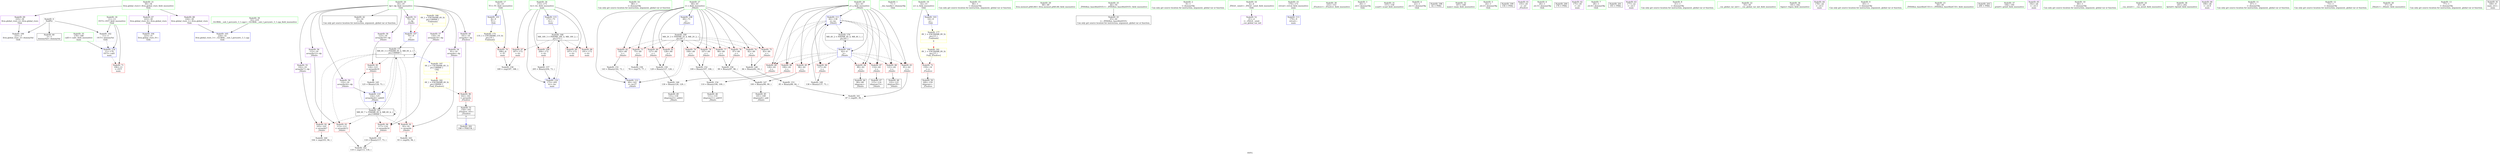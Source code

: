 digraph "SVFG" {
	label="SVFG";

	Node0x5599d0735b70 [shape=record,color=grey,label="{NodeID: 0\nNullPtr}"];
	Node0x5599d0735b70 -> Node0x5599d074b3f0[style=solid];
	Node0x5599d0735b70 -> Node0x5599d074c010[style=solid];
	Node0x5599d0735b70 -> Node0x5599d074c410[style=solid];
	Node0x5599d075ce20 [shape=record,color=yellow,style=double,label="{NodeID: 180\n6V_1 = ENCHI(MR_6V_0)\npts\{190000 \}\nFun[main]|{<s0>7}}"];
	Node0x5599d075ce20:s0 -> Node0x5599d074c510[style=dashed,color=red];
	Node0x5599d074bbd0 [shape=record,color=red,label="{NodeID: 97\n187\<--172\n\<--ttc\nmain\n}"];
	Node0x5599d074bbd0 -> Node0x5599d0753e00[style=solid];
	Node0x5599d0749b20 [shape=record,color=green,label="{NodeID: 14\n86\<--1\n\<--dummyObj\nCan only get source location for instruction, argument, global var or function.}"];
	Node0x5599d074c850 [shape=record,color=blue,label="{NodeID: 111\n62\<--138\nj\<--inc\n_Z4initv\n}"];
	Node0x5599d074c850 -> Node0x5599d074e820[style=dashed];
	Node0x5599d074c850 -> Node0x5599d074e8f0[style=dashed];
	Node0x5599d074c850 -> Node0x5599d074e9c0[style=dashed];
	Node0x5599d074c850 -> Node0x5599d074ea90[style=dashed];
	Node0x5599d074c850 -> Node0x5599d074eb60[style=dashed];
	Node0x5599d074c850 -> Node0x5599d074ec30[style=dashed];
	Node0x5599d074c850 -> Node0x5599d074ed00[style=dashed];
	Node0x5599d074c850 -> Node0x5599d074edd0[style=dashed];
	Node0x5599d074c850 -> Node0x5599d074c850[style=dashed];
	Node0x5599d074c850 -> Node0x5599d075b2b0[style=dashed];
	Node0x5599d074a8b0 [shape=record,color=green,label="{NodeID: 28\n62\<--63\nj\<--j_field_insensitive\n_Z4initv\n}"];
	Node0x5599d074a8b0 -> Node0x5599d074e820[style=solid];
	Node0x5599d074a8b0 -> Node0x5599d074e8f0[style=solid];
	Node0x5599d074a8b0 -> Node0x5599d074e9c0[style=solid];
	Node0x5599d074a8b0 -> Node0x5599d074ea90[style=solid];
	Node0x5599d074a8b0 -> Node0x5599d074eb60[style=solid];
	Node0x5599d074a8b0 -> Node0x5599d074ec30[style=solid];
	Node0x5599d074a8b0 -> Node0x5599d074ed00[style=solid];
	Node0x5599d074a8b0 -> Node0x5599d074edd0[style=solid];
	Node0x5599d074a8b0 -> Node0x5599d074c6b0[style=solid];
	Node0x5599d074a8b0 -> Node0x5599d074c850[style=solid];
	Node0x5599d074b5c0 [shape=record,color=black,label="{NodeID: 42\n18\<--16\n\<--dp\nCan only get source location for instruction, argument, global var or function.}"];
	Node0x5599d074d1a0 [shape=record,color=purple,label="{NodeID: 56\n112\<--16\narrayidx12\<--dp\n_Z4initv\n}"];
	Node0x5599d074d1a0 -> Node0x5599d074f040[style=solid];
	Node0x5599d0753680 [shape=record,color=grey,label="{NodeID: 153\n85 = Binary(86, 84, )\n}"];
	Node0x5599d0753680 -> Node0x5599d0754280[style=solid];
	Node0x5599d074dd90 [shape=record,color=red,label="{NodeID: 70\n188\<--8\n\<--TC\nmain\n}"];
	Node0x5599d074dd90 -> Node0x5599d0753e00[style=solid];
	Node0x5599d074e8f0 [shape=record,color=red,label="{NodeID: 84\n89\<--62\n\<--j\n_Z4initv\n}"];
	Node0x5599d074e8f0 -> Node0x5599d074b7c0[style=solid];
	Node0x5599d0748bf0 [shape=record,color=green,label="{NodeID: 1\n7\<--1\n__dso_handle\<--dummyObj\nGlob }"];
	Node0x5599d075cf00 [shape=record,color=yellow,style=double,label="{NodeID: 181\n8V_1 = ENCHI(MR_8V_0)\npts\{15 \}\nFun[_Z5solvev]}"];
	Node0x5599d075cf00 -> Node0x5599d074df30[style=dashed];
	Node0x5599d074bca0 [shape=record,color=red,label="{NodeID: 98\n191\<--172\n\<--ttc\nmain\n}"];
	Node0x5599d0749be0 [shape=record,color=green,label="{NodeID: 15\n94\<--1\n\<--dummyObj\nCan only get source location for instruction, argument, global var or function.}"];
	Node0x5599d074c920 [shape=record,color=blue,label="{NodeID: 112\n60\<--143\ni\<--inc27\n_Z4initv\n}"];
	Node0x5599d074c920 -> Node0x5599d075adb0[style=dashed];
	Node0x5599d074a980 [shape=record,color=green,label="{NodeID: 29\n68\<--69\nllvm.memset.p0i8.i64\<--llvm.memset.p0i8.i64_field_insensitive\n}"];
	Node0x5599d074b6c0 [shape=record,color=black,label="{NodeID: 43\n43\<--44\n\<--_ZNSt8ios_base4InitD1Ev\nCan only get source location for instruction, argument, global var or function.}"];
	Node0x5599d074d270 [shape=record,color=purple,label="{NodeID: 57\n116\<--16\narrayidx14\<--dp\n_Z4initv\n}"];
	Node0x5599d074d270 -> Node0x5599d074f110[style=solid];
	Node0x5599d0753800 [shape=record,color=grey,label="{NodeID: 154\n110 = Binary(106, 109, )\n}"];
	Node0x5599d0753800 -> Node0x5599d074b960[style=solid];
	Node0x5599d074de60 [shape=record,color=red,label="{NodeID: 71\n196\<--11\n\<--OUT\nmain\n}"];
	Node0x5599d074e9c0 [shape=record,color=red,label="{NodeID: 85\n96\<--62\n\<--j\n_Z4initv\n}"];
	Node0x5599d074e9c0 -> Node0x5599d0752d80[style=solid];
	Node0x5599d0748c80 [shape=record,color=green,label="{NodeID: 2\n9\<--1\n\<--dummyObj\nCan only get source location for instruction, argument, global var or function.}"];
	Node0x5599d075d010 [shape=record,color=yellow,style=double,label="{NodeID: 182\n6V_1 = ENCHI(MR_6V_0)\npts\{190000 \}\nFun[_Z5solvev]}"];
	Node0x5599d075d010 -> Node0x5599d074bb00[style=dashed];
	Node0x5599d074bd70 [shape=record,color=red,label="{NodeID: 99\n197\<--172\n\<--ttc\nmain\n}"];
	Node0x5599d0749ce0 [shape=record,color=green,label="{NodeID: 16\n4\<--6\n_ZStL8__ioinit\<--_ZStL8__ioinit_field_insensitive\nGlob }"];
	Node0x5599d0749ce0 -> Node0x5599d074ce60[style=solid];
	Node0x5599d074c9f0 [shape=record,color=blue,label="{NodeID: 113\n170\<--9\nretval\<--\nmain\n}"];
	Node0x5599d074aa80 [shape=record,color=green,label="{NodeID: 30\n152\<--153\n_Z5solvev\<--_Z5solvev_field_insensitive\n}"];
	Node0x5599d074b7c0 [shape=record,color=black,label="{NodeID: 44\n90\<--89\nidxprom\<--\n_Z4initv\n}"];
	Node0x5599d074d340 [shape=record,color=purple,label="{NodeID: 58\n123\<--16\narrayidx19\<--dp\n_Z4initv\n}"];
	Node0x5599d074d340 -> Node0x5599d074f1e0[style=solid];
	Node0x5599d0753980 [shape=record,color=grey,label="{NodeID: 155\n118 = Binary(117, 73, )\n}"];
	Node0x5599d0753980 -> Node0x5599d0754400[style=solid];
	Node0x5599d074df30 [shape=record,color=red,label="{NodeID: 72\n159\<--14\n\<--n\n_Z5solvev\n}"];
	Node0x5599d074df30 -> Node0x5599d074ccc0[style=solid];
	Node0x5599d075adb0 [shape=record,color=black,label="{NodeID: 169\nMR_2V_3 = PHI(MR_2V_4, MR_2V_2, )\npts\{61 \}\n}"];
	Node0x5599d075adb0 -> Node0x5599d074e000[style=dashed];
	Node0x5599d075adb0 -> Node0x5599d074e0d0[style=dashed];
	Node0x5599d075adb0 -> Node0x5599d074e1a0[style=dashed];
	Node0x5599d075adb0 -> Node0x5599d074e270[style=dashed];
	Node0x5599d075adb0 -> Node0x5599d074e340[style=dashed];
	Node0x5599d075adb0 -> Node0x5599d074e410[style=dashed];
	Node0x5599d075adb0 -> Node0x5599d074e4e0[style=dashed];
	Node0x5599d075adb0 -> Node0x5599d074e5b0[style=dashed];
	Node0x5599d075adb0 -> Node0x5599d074e680[style=dashed];
	Node0x5599d075adb0 -> Node0x5599d074e750[style=dashed];
	Node0x5599d075adb0 -> Node0x5599d074c920[style=dashed];
	Node0x5599d074ea90 [shape=record,color=red,label="{NodeID: 86\n106\<--62\n\<--j\n_Z4initv\n}"];
	Node0x5599d074ea90 -> Node0x5599d0753800[style=solid];
	Node0x5599d0748d10 [shape=record,color=green,label="{NodeID: 3\n20\<--1\n.str\<--dummyObj\nGlob }"];
	Node0x5599d074be40 [shape=record,color=red,label="{NodeID: 100\n204\<--172\n\<--ttc\nmain\n}"];
	Node0x5599d074be40 -> Node0x5599d0753c80[style=solid];
	Node0x5599d0749de0 [shape=record,color=green,label="{NodeID: 17\n8\<--10\nTC\<--TC_field_insensitive\nGlob }"];
	Node0x5599d0749de0 -> Node0x5599d074dd90[style=solid];
	Node0x5599d0749de0 -> Node0x5599d074bf10[style=solid];
	Node0x5599d074f840 [shape=record,color=yellow,style=double,label="{NodeID: 197\n6V_2 = CSCHI(MR_6V_1)\npts\{190000 \}\nCS[]|{<s0>9}}"];
	Node0x5599d074f840:s0 -> Node0x5599d075d010[style=dashed,color=red];
	Node0x5599d07512d0 [shape=record,color=blue,label="{NodeID: 114\n11\<--179\nOUT\<--call1\nmain\n}"];
	Node0x5599d07512d0 -> Node0x5599d074de60[style=dashed];
	Node0x5599d074ab80 [shape=record,color=green,label="{NodeID: 31\n157\<--158\nscanf\<--scanf_field_insensitive\n}"];
	Node0x5599d074b890 [shape=record,color=black,label="{NodeID: 45\n101\<--100\nidxprom6\<--add\n_Z4initv\n}"];
	Node0x5599d074d410 [shape=record,color=purple,label="{NodeID: 59\n132\<--16\narrayidx24\<--dp\n_Z4initv\n}"];
	Node0x5599d074d410 -> Node0x5599d074c780[style=solid];
	Node0x5599d0753b00 [shape=record,color=grey,label="{NodeID: 156\n99 = Binary(97, 98, )\n}"];
	Node0x5599d0753b00 -> Node0x5599d0752d80[style=solid];
	Node0x5599d074e000 [shape=record,color=red,label="{NodeID: 73\n75\<--60\n\<--i\n_Z4initv\n}"];
	Node0x5599d074e000 -> Node0x5599d0753f80[style=solid];
	Node0x5599d075b2b0 [shape=record,color=black,label="{NodeID: 170\nMR_4V_2 = PHI(MR_4V_4, MR_4V_1, )\npts\{63 \}\n}"];
	Node0x5599d075b2b0 -> Node0x5599d074c6b0[style=dashed];
	Node0x5599d074eb60 [shape=record,color=red,label="{NodeID: 87\n114\<--62\n\<--j\n_Z4initv\n}"];
	Node0x5599d074eb60 -> Node0x5599d074ba30[style=solid];
	Node0x5599d0748da0 [shape=record,color=green,label="{NodeID: 4\n22\<--1\n.str.1\<--dummyObj\nGlob }"];
	Node0x5599d074bf10 [shape=record,color=blue,label="{NodeID: 101\n8\<--9\nTC\<--\nGlob }"];
	Node0x5599d074bf10 -> Node0x5599d075c990[style=dashed];
	Node0x5599d0749ee0 [shape=record,color=green,label="{NodeID: 18\n11\<--13\nOUT\<--OUT_field_insensitive\nGlob }"];
	Node0x5599d0749ee0 -> Node0x5599d074de60[style=solid];
	Node0x5599d0749ee0 -> Node0x5599d074c010[style=solid];
	Node0x5599d0749ee0 -> Node0x5599d07512d0[style=solid];
	Node0x5599d0765a10 [shape=record,color=black,label="{NodeID: 198\n42 = PHI()\n}"];
	Node0x5599d0751360 [shape=record,color=blue,label="{NodeID: 115\n172\<--73\nttc\<--\nmain\n}"];
	Node0x5599d0751360 -> Node0x5599d0759eb0[style=dashed];
	Node0x5599d074ac80 [shape=record,color=green,label="{NodeID: 32\n167\<--168\nmain\<--main_field_insensitive\n}"];
	Node0x5599d074b960 [shape=record,color=black,label="{NodeID: 46\n111\<--110\nidxprom11\<--add10\n_Z4initv\n}"];
	Node0x5599d074d4e0 [shape=record,color=purple,label="{NodeID: 60\n161\<--16\narrayidx\<--dp\n_Z5solvev\n}"];
	Node0x5599d074d4e0 -> Node0x5599d074bb00[style=solid];
	Node0x5599d0753c80 [shape=record,color=grey,label="{NodeID: 157\n205 = Binary(204, 73, )\n}"];
	Node0x5599d0753c80 -> Node0x5599d0751430[style=solid];
	Node0x5599d074e0d0 [shape=record,color=red,label="{NodeID: 74\n82\<--60\n\<--i\n_Z4initv\n}"];
	Node0x5599d074e0d0 -> Node0x5599d0752f00[style=solid];
	Node0x5599d075b7b0 [shape=record,color=black,label="{NodeID: 171\nMR_6V_3 = PHI(MR_6V_4, MR_6V_2, )\npts\{190000 \}\n|{|<s8>7}}"];
	Node0x5599d075b7b0 -> Node0x5599d074eea0[style=dashed];
	Node0x5599d075b7b0 -> Node0x5599d074ef70[style=dashed];
	Node0x5599d075b7b0 -> Node0x5599d074f040[style=dashed];
	Node0x5599d075b7b0 -> Node0x5599d074f110[style=dashed];
	Node0x5599d075b7b0 -> Node0x5599d074f1e0[style=dashed];
	Node0x5599d075b7b0 -> Node0x5599d074c780[style=dashed];
	Node0x5599d075b7b0 -> Node0x5599d07599b0[style=dashed];
	Node0x5599d075b7b0 -> Node0x5599d075b7b0[style=dashed];
	Node0x5599d075b7b0:s8 -> Node0x5599d074f840[style=dashed,color=blue];
	Node0x5599d074ec30 [shape=record,color=red,label="{NodeID: 88\n121\<--62\n\<--j\n_Z4initv\n}"];
	Node0x5599d074ec30 -> Node0x5599d074cb20[style=solid];
	Node0x5599d07495e0 [shape=record,color=green,label="{NodeID: 5\n24\<--1\n.str.2\<--dummyObj\nGlob }"];
	Node0x5599d074c010 [shape=record,color=blue, style = dotted,label="{NodeID: 102\n11\<--3\nOUT\<--dummyVal\nGlob }"];
	Node0x5599d074c010 -> Node0x5599d07512d0[style=dashed];
	Node0x5599d0749fe0 [shape=record,color=green,label="{NodeID: 19\n14\<--15\nn\<--n_field_insensitive\nGlob }"];
	Node0x5599d0749fe0 -> Node0x5599d074df30[style=solid];
	Node0x5599d0749fe0 -> Node0x5599d074c110[style=solid];
	Node0x5599d0765b10 [shape=record,color=black,label="{NodeID: 199\n156 = PHI()\n}"];
	Node0x5599d0751430 [shape=record,color=blue,label="{NodeID: 116\n172\<--205\nttc\<--inc\nmain\n}"];
	Node0x5599d0751430 -> Node0x5599d0759eb0[style=dashed];
	Node0x5599d074ad80 [shape=record,color=green,label="{NodeID: 33\n170\<--171\nretval\<--retval_field_insensitive\nmain\n}"];
	Node0x5599d074ad80 -> Node0x5599d074c9f0[style=solid];
	Node0x5599d074ba30 [shape=record,color=black,label="{NodeID: 47\n115\<--114\nidxprom13\<--\n_Z4initv\n}"];
	Node0x5599d074d5b0 [shape=record,color=purple,label="{NodeID: 61\n155\<--20\n\<--.str\n_Z5solvev\n}"];
	Node0x5599d0753e00 [shape=record,color=grey,label="{NodeID: 158\n189 = cmp(187, 188, )\n}"];
	Node0x5599d074e1a0 [shape=record,color=red,label="{NodeID: 75\n83\<--60\n\<--i\n_Z4initv\n}"];
	Node0x5599d074e1a0 -> Node0x5599d0752f00[style=solid];
	Node0x5599d074ed00 [shape=record,color=red,label="{NodeID: 89\n126\<--62\n\<--j\n_Z4initv\n}"];
	Node0x5599d074ed00 -> Node0x5599d0752c00[style=solid];
	Node0x5599d0749670 [shape=record,color=green,label="{NodeID: 6\n26\<--1\n.str.3\<--dummyObj\nGlob }"];
	Node0x5599d074c110 [shape=record,color=blue,label="{NodeID: 103\n14\<--9\nn\<--\nGlob }"];
	Node0x5599d074c110 -> Node0x5599d075cb80[style=dashed];
	Node0x5599d074a0e0 [shape=record,color=green,label="{NodeID: 20\n16\<--19\ndp\<--dp_field_insensitive\nGlob }"];
	Node0x5599d074a0e0 -> Node0x5599d074b5c0[style=solid];
	Node0x5599d074a0e0 -> Node0x5599d074cf30[style=solid];
	Node0x5599d074a0e0 -> Node0x5599d074d000[style=solid];
	Node0x5599d074a0e0 -> Node0x5599d074d0d0[style=solid];
	Node0x5599d074a0e0 -> Node0x5599d074d1a0[style=solid];
	Node0x5599d074a0e0 -> Node0x5599d074d270[style=solid];
	Node0x5599d074a0e0 -> Node0x5599d074d340[style=solid];
	Node0x5599d074a0e0 -> Node0x5599d074d410[style=solid];
	Node0x5599d074a0e0 -> Node0x5599d074d4e0[style=solid];
	Node0x5599d0765c10 [shape=record,color=black,label="{NodeID: 200\n176 = PHI()\n}"];
	Node0x5599d074ae50 [shape=record,color=green,label="{NodeID: 34\n172\<--173\nttc\<--ttc_field_insensitive\nmain\n}"];
	Node0x5599d074ae50 -> Node0x5599d074bbd0[style=solid];
	Node0x5599d074ae50 -> Node0x5599d074bca0[style=solid];
	Node0x5599d074ae50 -> Node0x5599d074bd70[style=solid];
	Node0x5599d074ae50 -> Node0x5599d074be40[style=solid];
	Node0x5599d074ae50 -> Node0x5599d0751360[style=solid];
	Node0x5599d074ae50 -> Node0x5599d0751430[style=solid];
	Node0x5599d074cb20 [shape=record,color=black,label="{NodeID: 48\n122\<--121\nidxprom18\<--\n_Z4initv\n}"];
	Node0x5599d0752a80 [shape=record,color=grey,label="{NodeID: 145\n125 = Binary(124, 73, )\n}"];
	Node0x5599d0752a80 -> Node0x5599d074c780[style=solid];
	Node0x5599d074d680 [shape=record,color=purple,label="{NodeID: 62\n175\<--20\n\<--.str\nmain\n}"];
	Node0x5599d0753f80 [shape=record,color=grey,label="{NodeID: 159\n76 = cmp(75, 77, )\n}"];
	Node0x5599d074e270 [shape=record,color=red,label="{NodeID: 76\n97\<--60\n\<--i\n_Z4initv\n}"];
	Node0x5599d074e270 -> Node0x5599d0753b00[style=solid];
	Node0x5599d074edd0 [shape=record,color=red,label="{NodeID: 90\n137\<--62\n\<--j\n_Z4initv\n}"];
	Node0x5599d074edd0 -> Node0x5599d0753080[style=solid];
	Node0x5599d0749700 [shape=record,color=green,label="{NodeID: 7\n28\<--1\n.str.4\<--dummyObj\nGlob }"];
	Node0x5599d074c210 [shape=record,color=blue,label="{NodeID: 104\n223\<--31\nllvm.global_ctors_0\<--\nGlob }"];
	Node0x5599d074a1e0 [shape=record,color=green,label="{NodeID: 21\n30\<--34\nllvm.global_ctors\<--llvm.global_ctors_field_insensitive\nGlob }"];
	Node0x5599d074a1e0 -> Node0x5599d074da90[style=solid];
	Node0x5599d074a1e0 -> Node0x5599d074db90[style=solid];
	Node0x5599d074a1e0 -> Node0x5599d074dc90[style=solid];
	Node0x5599d07663a0 [shape=record,color=black,label="{NodeID: 201\n193 = PHI()\n}"];
	Node0x5599d074af20 [shape=record,color=green,label="{NodeID: 35\n179\<--180\ncall1\<--call1_field_insensitive\nmain\n}"];
	Node0x5599d074af20 -> Node0x5599d07512d0[style=solid];
	Node0x5599d074cbf0 [shape=record,color=black,label="{NodeID: 49\n131\<--130\nidxprom23\<--add22\n_Z4initv\n}"];
	Node0x5599d0752c00 [shape=record,color=grey,label="{NodeID: 146\n130 = Binary(126, 129, )\n}"];
	Node0x5599d0752c00 -> Node0x5599d074cbf0[style=solid];
	Node0x5599d074d750 [shape=record,color=purple,label="{NodeID: 63\n177\<--22\n\<--.str.1\nmain\n}"];
	Node0x5599d0754100 [shape=record,color=grey,label="{NodeID: 160\n104 = cmp(103, 94, )\n}"];
	Node0x5599d074e340 [shape=record,color=red,label="{NodeID: 77\n98\<--60\n\<--i\n_Z4initv\n}"];
	Node0x5599d074e340 -> Node0x5599d0753b00[style=solid];
	Node0x5599d074eea0 [shape=record,color=red,label="{NodeID: 91\n92\<--91\n\<--arrayidx\n_Z4initv\n}"];
	Node0x5599d074eea0 -> Node0x5599d0754580[style=solid];
	Node0x5599d0749790 [shape=record,color=green,label="{NodeID: 8\n31\<--1\n\<--dummyObj\nCan only get source location for instruction, argument, global var or function.}"];
	Node0x5599d074c310 [shape=record,color=blue,label="{NodeID: 105\n224\<--32\nllvm.global_ctors_1\<--_GLOBAL__sub_I_percywtc_3_1.cpp\nGlob }"];
	Node0x5599d074a2e0 [shape=record,color=green,label="{NodeID: 22\n35\<--36\n__cxx_global_var_init\<--__cxx_global_var_init_field_insensitive\n}"];
	Node0x5599d07664a0 [shape=record,color=black,label="{NodeID: 202\n198 = PHI(154, )\n}"];
	Node0x5599d074aff0 [shape=record,color=green,label="{NodeID: 36\n181\<--182\nfopen\<--fopen_field_insensitive\n}"];
	Node0x5599d074ccc0 [shape=record,color=black,label="{NodeID: 50\n160\<--159\nidxprom\<--\n_Z5solvev\n}"];
	Node0x5599d0752d80 [shape=record,color=grey,label="{NodeID: 147\n100 = Binary(96, 99, )\n}"];
	Node0x5599d0752d80 -> Node0x5599d074b890[style=solid];
	Node0x5599d074d820 [shape=record,color=purple,label="{NodeID: 64\n178\<--24\n\<--.str.2\nmain\n}"];
	Node0x5599d0754280 [shape=record,color=grey,label="{NodeID: 161\n87 = cmp(81, 85, )\n}"];
	Node0x5599d074e410 [shape=record,color=red,label="{NodeID: 78\n107\<--60\n\<--i\n_Z4initv\n}"];
	Node0x5599d074e410 -> Node0x5599d0753500[style=solid];
	Node0x5599d075c990 [shape=record,color=yellow,style=double,label="{NodeID: 175\n11V_1 = ENCHI(MR_11V_0)\npts\{10 \}\nFun[main]}"];
	Node0x5599d075c990 -> Node0x5599d074dd90[style=dashed];
	Node0x5599d074ef70 [shape=record,color=red,label="{NodeID: 92\n103\<--102\n\<--arrayidx7\n_Z4initv\n}"];
	Node0x5599d074ef70 -> Node0x5599d0754100[style=solid];
	Node0x5599d0749820 [shape=record,color=green,label="{NodeID: 9\n65\<--1\n\<--dummyObj\nCan only get source location for instruction, argument, global var or function.}"];
	Node0x5599d074c410 [shape=record,color=blue, style = dotted,label="{NodeID: 106\n225\<--3\nllvm.global_ctors_2\<--dummyVal\nGlob }"];
	Node0x5599d074a3e0 [shape=record,color=green,label="{NodeID: 23\n39\<--40\n_ZNSt8ios_base4InitC1Ev\<--_ZNSt8ios_base4InitC1Ev_field_insensitive\n}"];
	Node0x5599d0766690 [shape=record,color=black,label="{NodeID: 203\n200 = PHI()\n}"];
	Node0x5599d074b0f0 [shape=record,color=green,label="{NodeID: 37\n194\<--195\nprintf\<--printf_field_insensitive\n}"];
	Node0x5599d074cd90 [shape=record,color=black,label="{NodeID: 51\n154\<--162\n_Z5solvev_ret\<--\n_Z5solvev\n|{<s0>9}}"];
	Node0x5599d074cd90:s0 -> Node0x5599d07664a0[style=solid,color=blue];
	Node0x5599d0752f00 [shape=record,color=grey,label="{NodeID: 148\n84 = Binary(82, 83, )\n}"];
	Node0x5599d0752f00 -> Node0x5599d0753680[style=solid];
	Node0x5599d074d8f0 [shape=record,color=purple,label="{NodeID: 65\n192\<--26\n\<--.str.3\nmain\n}"];
	Node0x5599d0754400 [shape=record,color=grey,label="{NodeID: 162\n119 = cmp(113, 118, )\n}"];
	Node0x5599d074e4e0 [shape=record,color=red,label="{NodeID: 79\n108\<--60\n\<--i\n_Z4initv\n}"];
	Node0x5599d074e4e0 -> Node0x5599d0753500[style=solid];
	Node0x5599d074f040 [shape=record,color=red,label="{NodeID: 93\n113\<--112\n\<--arrayidx12\n_Z4initv\n}"];
	Node0x5599d074f040 -> Node0x5599d0754400[style=solid];
	Node0x5599d07498b0 [shape=record,color=green,label="{NodeID: 10\n66\<--1\n\<--dummyObj\nCan only get source location for instruction, argument, global var or function.}"];
	Node0x5599d074c510 [shape=record,color=blue,label="{NodeID: 107\n70\<--9\n\<--\n_Z4initv\n}"];
	Node0x5599d074c510 -> Node0x5599d075b7b0[style=dashed];
	Node0x5599d074a4e0 [shape=record,color=green,label="{NodeID: 24\n45\<--46\n__cxa_atexit\<--__cxa_atexit_field_insensitive\n}"];
	Node0x5599d074b1f0 [shape=record,color=green,label="{NodeID: 38\n201\<--202\nfprintf\<--fprintf_field_insensitive\n}"];
	Node0x5599d074ce60 [shape=record,color=purple,label="{NodeID: 52\n41\<--4\n\<--_ZStL8__ioinit\n__cxx_global_var_init\n}"];
	Node0x5599d0753080 [shape=record,color=grey,label="{NodeID: 149\n138 = Binary(137, 73, )\n}"];
	Node0x5599d0753080 -> Node0x5599d074c850[style=solid];
	Node0x5599d074d9c0 [shape=record,color=purple,label="{NodeID: 66\n199\<--28\n\<--.str.4\nmain\n}"];
	Node0x5599d0754580 [shape=record,color=grey,label="{NodeID: 163\n93 = cmp(92, 94, )\n}"];
	Node0x5599d074e5b0 [shape=record,color=red,label="{NodeID: 80\n127\<--60\n\<--i\n_Z4initv\n}"];
	Node0x5599d074e5b0 -> Node0x5599d0753200[style=solid];
	Node0x5599d075cb80 [shape=record,color=yellow,style=double,label="{NodeID: 177\n8V_1 = ENCHI(MR_8V_0)\npts\{15 \}\nFun[main]|{<s0>9}}"];
	Node0x5599d075cb80:s0 -> Node0x5599d075cf00[style=dashed,color=red];
	Node0x5599d074f110 [shape=record,color=red,label="{NodeID: 94\n117\<--116\n\<--arrayidx14\n_Z4initv\n}"];
	Node0x5599d074f110 -> Node0x5599d0753980[style=solid];
	Node0x5599d0749940 [shape=record,color=green,label="{NodeID: 11\n67\<--1\n\<--dummyObj\nCan only get source location for instruction, argument, global var or function.}"];
	Node0x5599d074c5e0 [shape=record,color=blue,label="{NodeID: 108\n60\<--73\ni\<--\n_Z4initv\n}"];
	Node0x5599d074c5e0 -> Node0x5599d075adb0[style=dashed];
	Node0x5599d074a5e0 [shape=record,color=green,label="{NodeID: 25\n44\<--50\n_ZNSt8ios_base4InitD1Ev\<--_ZNSt8ios_base4InitD1Ev_field_insensitive\n}"];
	Node0x5599d074a5e0 -> Node0x5599d074b6c0[style=solid];
	Node0x5599d074b2f0 [shape=record,color=green,label="{NodeID: 39\n32\<--219\n_GLOBAL__sub_I_percywtc_3_1.cpp\<--_GLOBAL__sub_I_percywtc_3_1.cpp_field_insensitive\n}"];
	Node0x5599d074b2f0 -> Node0x5599d074c310[style=solid];
	Node0x5599d074cf30 [shape=record,color=purple,label="{NodeID: 53\n70\<--16\n\<--dp\n_Z4initv\n}"];
	Node0x5599d074cf30 -> Node0x5599d074c510[style=solid];
	Node0x5599d0753200 [shape=record,color=grey,label="{NodeID: 150\n129 = Binary(127, 128, )\n}"];
	Node0x5599d0753200 -> Node0x5599d0752c00[style=solid];
	Node0x5599d074da90 [shape=record,color=purple,label="{NodeID: 67\n223\<--30\nllvm.global_ctors_0\<--llvm.global_ctors\nGlob }"];
	Node0x5599d074da90 -> Node0x5599d074c210[style=solid];
	Node0x5599d074e680 [shape=record,color=red,label="{NodeID: 81\n128\<--60\n\<--i\n_Z4initv\n}"];
	Node0x5599d074e680 -> Node0x5599d0753200[style=solid];
	Node0x5599d074f1e0 [shape=record,color=red,label="{NodeID: 95\n124\<--123\n\<--arrayidx19\n_Z4initv\n}"];
	Node0x5599d074f1e0 -> Node0x5599d0752a80[style=solid];
	Node0x5599d07499d0 [shape=record,color=green,label="{NodeID: 12\n73\<--1\n\<--dummyObj\nCan only get source location for instruction, argument, global var or function.}"];
	Node0x5599d074c6b0 [shape=record,color=blue,label="{NodeID: 109\n62\<--9\nj\<--\n_Z4initv\n}"];
	Node0x5599d074c6b0 -> Node0x5599d074e820[style=dashed];
	Node0x5599d074c6b0 -> Node0x5599d074e8f0[style=dashed];
	Node0x5599d074c6b0 -> Node0x5599d074e9c0[style=dashed];
	Node0x5599d074c6b0 -> Node0x5599d074ea90[style=dashed];
	Node0x5599d074c6b0 -> Node0x5599d074eb60[style=dashed];
	Node0x5599d074c6b0 -> Node0x5599d074ec30[style=dashed];
	Node0x5599d074c6b0 -> Node0x5599d074ed00[style=dashed];
	Node0x5599d074c6b0 -> Node0x5599d074edd0[style=dashed];
	Node0x5599d074c6b0 -> Node0x5599d074c850[style=dashed];
	Node0x5599d074c6b0 -> Node0x5599d075b2b0[style=dashed];
	Node0x5599d074a6e0 [shape=record,color=green,label="{NodeID: 26\n57\<--58\n_Z4initv\<--_Z4initv_field_insensitive\n}"];
	Node0x5599d074b3f0 [shape=record,color=black,label="{NodeID: 40\n2\<--3\ndummyVal\<--dummyVal\n}"];
	Node0x5599d074d000 [shape=record,color=purple,label="{NodeID: 54\n91\<--16\narrayidx\<--dp\n_Z4initv\n}"];
	Node0x5599d074d000 -> Node0x5599d074eea0[style=solid];
	Node0x5599d0753380 [shape=record,color=grey,label="{NodeID: 151\n143 = Binary(142, 73, )\n}"];
	Node0x5599d0753380 -> Node0x5599d074c920[style=solid];
	Node0x5599d074db90 [shape=record,color=purple,label="{NodeID: 68\n224\<--30\nllvm.global_ctors_1\<--llvm.global_ctors\nGlob }"];
	Node0x5599d074db90 -> Node0x5599d074c310[style=solid];
	Node0x5599d07599b0 [shape=record,color=black,label="{NodeID: 165\nMR_6V_7 = PHI(MR_6V_6, MR_6V_4, )\npts\{190000 \}\n}"];
	Node0x5599d07599b0 -> Node0x5599d074eea0[style=dashed];
	Node0x5599d07599b0 -> Node0x5599d074ef70[style=dashed];
	Node0x5599d07599b0 -> Node0x5599d074f040[style=dashed];
	Node0x5599d07599b0 -> Node0x5599d074f110[style=dashed];
	Node0x5599d07599b0 -> Node0x5599d074f1e0[style=dashed];
	Node0x5599d07599b0 -> Node0x5599d074c780[style=dashed];
	Node0x5599d07599b0 -> Node0x5599d07599b0[style=dashed];
	Node0x5599d07599b0 -> Node0x5599d075b7b0[style=dashed];
	Node0x5599d074e750 [shape=record,color=red,label="{NodeID: 82\n142\<--60\n\<--i\n_Z4initv\n}"];
	Node0x5599d074e750 -> Node0x5599d0753380[style=solid];
	Node0x5599d074bb00 [shape=record,color=red,label="{NodeID: 96\n162\<--161\n\<--arrayidx\n_Z5solvev\n}"];
	Node0x5599d074bb00 -> Node0x5599d074cd90[style=solid];
	Node0x5599d0749a60 [shape=record,color=green,label="{NodeID: 13\n77\<--1\n\<--dummyObj\nCan only get source location for instruction, argument, global var or function.}"];
	Node0x5599d074c780 [shape=record,color=blue,label="{NodeID: 110\n132\<--125\narrayidx24\<--add20\n_Z4initv\n}"];
	Node0x5599d074c780 -> Node0x5599d07599b0[style=dashed];
	Node0x5599d074a7e0 [shape=record,color=green,label="{NodeID: 27\n60\<--61\ni\<--i_field_insensitive\n_Z4initv\n}"];
	Node0x5599d074a7e0 -> Node0x5599d074e000[style=solid];
	Node0x5599d074a7e0 -> Node0x5599d074e0d0[style=solid];
	Node0x5599d074a7e0 -> Node0x5599d074e1a0[style=solid];
	Node0x5599d074a7e0 -> Node0x5599d074e270[style=solid];
	Node0x5599d074a7e0 -> Node0x5599d074e340[style=solid];
	Node0x5599d074a7e0 -> Node0x5599d074e410[style=solid];
	Node0x5599d074a7e0 -> Node0x5599d074e4e0[style=solid];
	Node0x5599d074a7e0 -> Node0x5599d074e5b0[style=solid];
	Node0x5599d074a7e0 -> Node0x5599d074e680[style=solid];
	Node0x5599d074a7e0 -> Node0x5599d074e750[style=solid];
	Node0x5599d074a7e0 -> Node0x5599d074c5e0[style=solid];
	Node0x5599d074a7e0 -> Node0x5599d074c920[style=solid];
	Node0x5599d074b4f0 [shape=record,color=black,label="{NodeID: 41\n169\<--9\nmain_ret\<--\nmain\n}"];
	Node0x5599d074d0d0 [shape=record,color=purple,label="{NodeID: 55\n102\<--16\narrayidx7\<--dp\n_Z4initv\n}"];
	Node0x5599d074d0d0 -> Node0x5599d074ef70[style=solid];
	Node0x5599d0753500 [shape=record,color=grey,label="{NodeID: 152\n109 = Binary(107, 108, )\n}"];
	Node0x5599d0753500 -> Node0x5599d0753800[style=solid];
	Node0x5599d074dc90 [shape=record,color=purple,label="{NodeID: 69\n225\<--30\nllvm.global_ctors_2\<--llvm.global_ctors\nGlob }"];
	Node0x5599d074dc90 -> Node0x5599d074c410[style=solid];
	Node0x5599d0759eb0 [shape=record,color=black,label="{NodeID: 166\nMR_18V_3 = PHI(MR_18V_4, MR_18V_2, )\npts\{173 \}\n}"];
	Node0x5599d0759eb0 -> Node0x5599d074bbd0[style=dashed];
	Node0x5599d0759eb0 -> Node0x5599d074bca0[style=dashed];
	Node0x5599d0759eb0 -> Node0x5599d074bd70[style=dashed];
	Node0x5599d0759eb0 -> Node0x5599d074be40[style=dashed];
	Node0x5599d0759eb0 -> Node0x5599d0751430[style=dashed];
	Node0x5599d074e820 [shape=record,color=red,label="{NodeID: 83\n81\<--62\n\<--j\n_Z4initv\n}"];
	Node0x5599d074e820 -> Node0x5599d0754280[style=solid];
}

